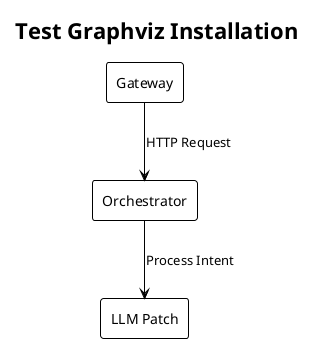 @startuml
!theme plain
title Test Graphviz Installation

rectangle "Gateway" as gateway
rectangle "Orchestrator" as orch
rectangle "LLM Patch" as llm

gateway --> orch : HTTP Request
orch --> llm : Process Intent

@enduml
